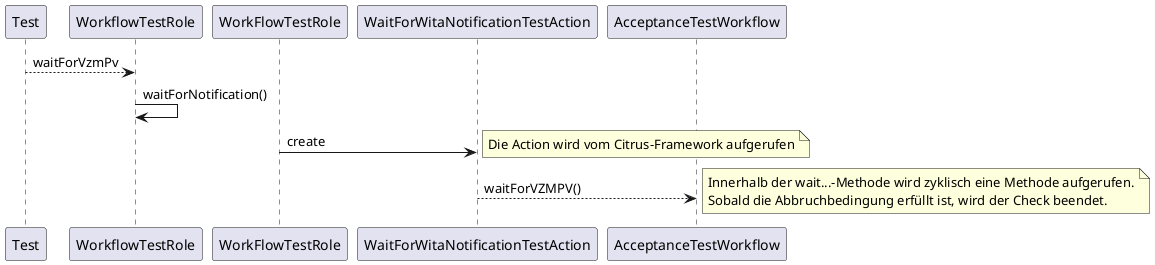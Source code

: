 @startuml
Test --> WorkflowTestRole:waitForVzmPv
WorkflowTestRole -> WorkflowTestRole:waitForNotification()
WorkFlowTestRole -> WaitForWitaNotificationTestAction:create
Note right: Die Action wird vom Citrus-Framework aufgerufen
WaitForWitaNotificationTestAction --> AcceptanceTestWorkflow:waitForVZMPV()
Note right: Innerhalb der wait...-Methode wird zyklisch eine Methode aufgerufen.\nSobald die Abbruchbedingung erfüllt ist, wird der Check beendet.
@enduml